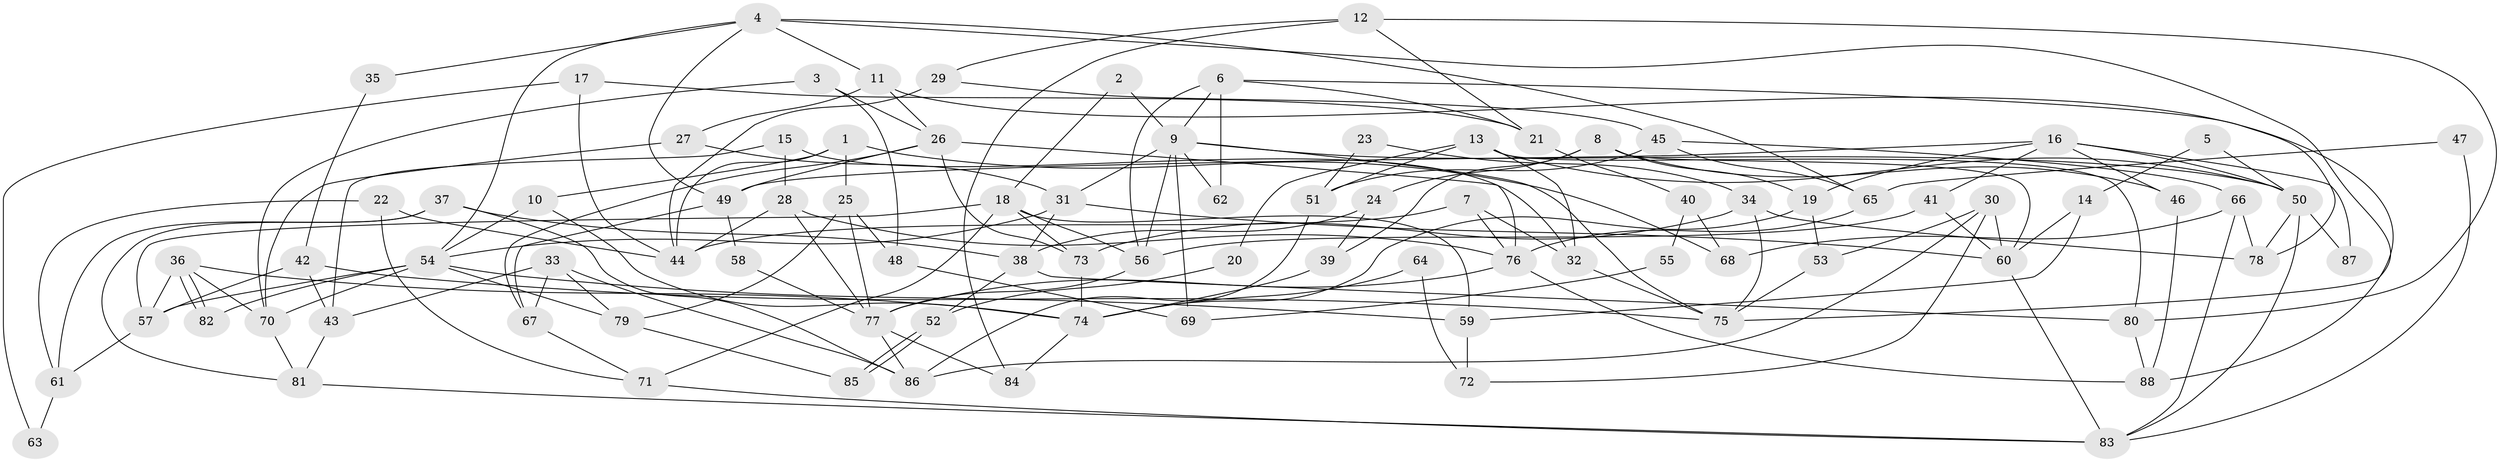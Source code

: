 // Generated by graph-tools (version 1.1) at 2025/52/03/09/25 04:52:13]
// undirected, 88 vertices, 176 edges
graph export_dot {
graph [start="1"]
  node [color=gray90,style=filled];
  1;
  2;
  3;
  4;
  5;
  6;
  7;
  8;
  9;
  10;
  11;
  12;
  13;
  14;
  15;
  16;
  17;
  18;
  19;
  20;
  21;
  22;
  23;
  24;
  25;
  26;
  27;
  28;
  29;
  30;
  31;
  32;
  33;
  34;
  35;
  36;
  37;
  38;
  39;
  40;
  41;
  42;
  43;
  44;
  45;
  46;
  47;
  48;
  49;
  50;
  51;
  52;
  53;
  54;
  55;
  56;
  57;
  58;
  59;
  60;
  61;
  62;
  63;
  64;
  65;
  66;
  67;
  68;
  69;
  70;
  71;
  72;
  73;
  74;
  75;
  76;
  77;
  78;
  79;
  80;
  81;
  82;
  83;
  84;
  85;
  86;
  87;
  88;
  1 -- 10;
  1 -- 44;
  1 -- 25;
  1 -- 68;
  2 -- 9;
  2 -- 18;
  3 -- 70;
  3 -- 26;
  3 -- 48;
  4 -- 11;
  4 -- 65;
  4 -- 35;
  4 -- 49;
  4 -- 54;
  4 -- 75;
  5 -- 50;
  5 -- 14;
  6 -- 9;
  6 -- 78;
  6 -- 21;
  6 -- 56;
  6 -- 62;
  7 -- 44;
  7 -- 76;
  7 -- 32;
  8 -- 46;
  8 -- 19;
  8 -- 24;
  8 -- 39;
  8 -- 60;
  9 -- 31;
  9 -- 56;
  9 -- 50;
  9 -- 62;
  9 -- 69;
  9 -- 75;
  10 -- 74;
  10 -- 54;
  11 -- 26;
  11 -- 27;
  11 -- 88;
  12 -- 84;
  12 -- 80;
  12 -- 21;
  12 -- 29;
  13 -- 32;
  13 -- 50;
  13 -- 20;
  13 -- 51;
  13 -- 80;
  14 -- 59;
  14 -- 60;
  15 -- 43;
  15 -- 32;
  15 -- 28;
  16 -- 49;
  16 -- 41;
  16 -- 19;
  16 -- 46;
  16 -- 50;
  16 -- 87;
  17 -- 21;
  17 -- 44;
  17 -- 63;
  18 -- 73;
  18 -- 56;
  18 -- 57;
  18 -- 59;
  18 -- 71;
  19 -- 74;
  19 -- 53;
  20 -- 52;
  21 -- 40;
  22 -- 61;
  22 -- 71;
  22 -- 44;
  23 -- 34;
  23 -- 51;
  24 -- 38;
  24 -- 39;
  25 -- 77;
  25 -- 48;
  25 -- 79;
  26 -- 67;
  26 -- 73;
  26 -- 49;
  26 -- 76;
  27 -- 70;
  27 -- 31;
  28 -- 76;
  28 -- 44;
  28 -- 77;
  29 -- 44;
  29 -- 45;
  30 -- 60;
  30 -- 53;
  30 -- 72;
  30 -- 86;
  31 -- 54;
  31 -- 60;
  31 -- 38;
  32 -- 75;
  33 -- 67;
  33 -- 43;
  33 -- 79;
  33 -- 86;
  34 -- 78;
  34 -- 75;
  34 -- 73;
  35 -- 42;
  36 -- 57;
  36 -- 82;
  36 -- 82;
  36 -- 70;
  36 -- 74;
  37 -- 86;
  37 -- 38;
  37 -- 61;
  37 -- 81;
  38 -- 80;
  38 -- 52;
  39 -- 74;
  40 -- 68;
  40 -- 55;
  41 -- 60;
  41 -- 56;
  42 -- 75;
  42 -- 57;
  42 -- 43;
  43 -- 81;
  45 -- 51;
  45 -- 65;
  45 -- 66;
  46 -- 88;
  47 -- 65;
  47 -- 83;
  48 -- 69;
  49 -- 58;
  49 -- 67;
  50 -- 78;
  50 -- 83;
  50 -- 87;
  51 -- 86;
  52 -- 85;
  52 -- 85;
  53 -- 75;
  54 -- 79;
  54 -- 57;
  54 -- 59;
  54 -- 70;
  54 -- 82;
  55 -- 69;
  56 -- 77;
  57 -- 61;
  58 -- 77;
  59 -- 72;
  60 -- 83;
  61 -- 63;
  64 -- 72;
  64 -- 74;
  65 -- 76;
  66 -- 83;
  66 -- 68;
  66 -- 78;
  67 -- 71;
  70 -- 81;
  71 -- 83;
  73 -- 74;
  74 -- 84;
  76 -- 77;
  76 -- 88;
  77 -- 86;
  77 -- 84;
  79 -- 85;
  80 -- 88;
  81 -- 83;
}
